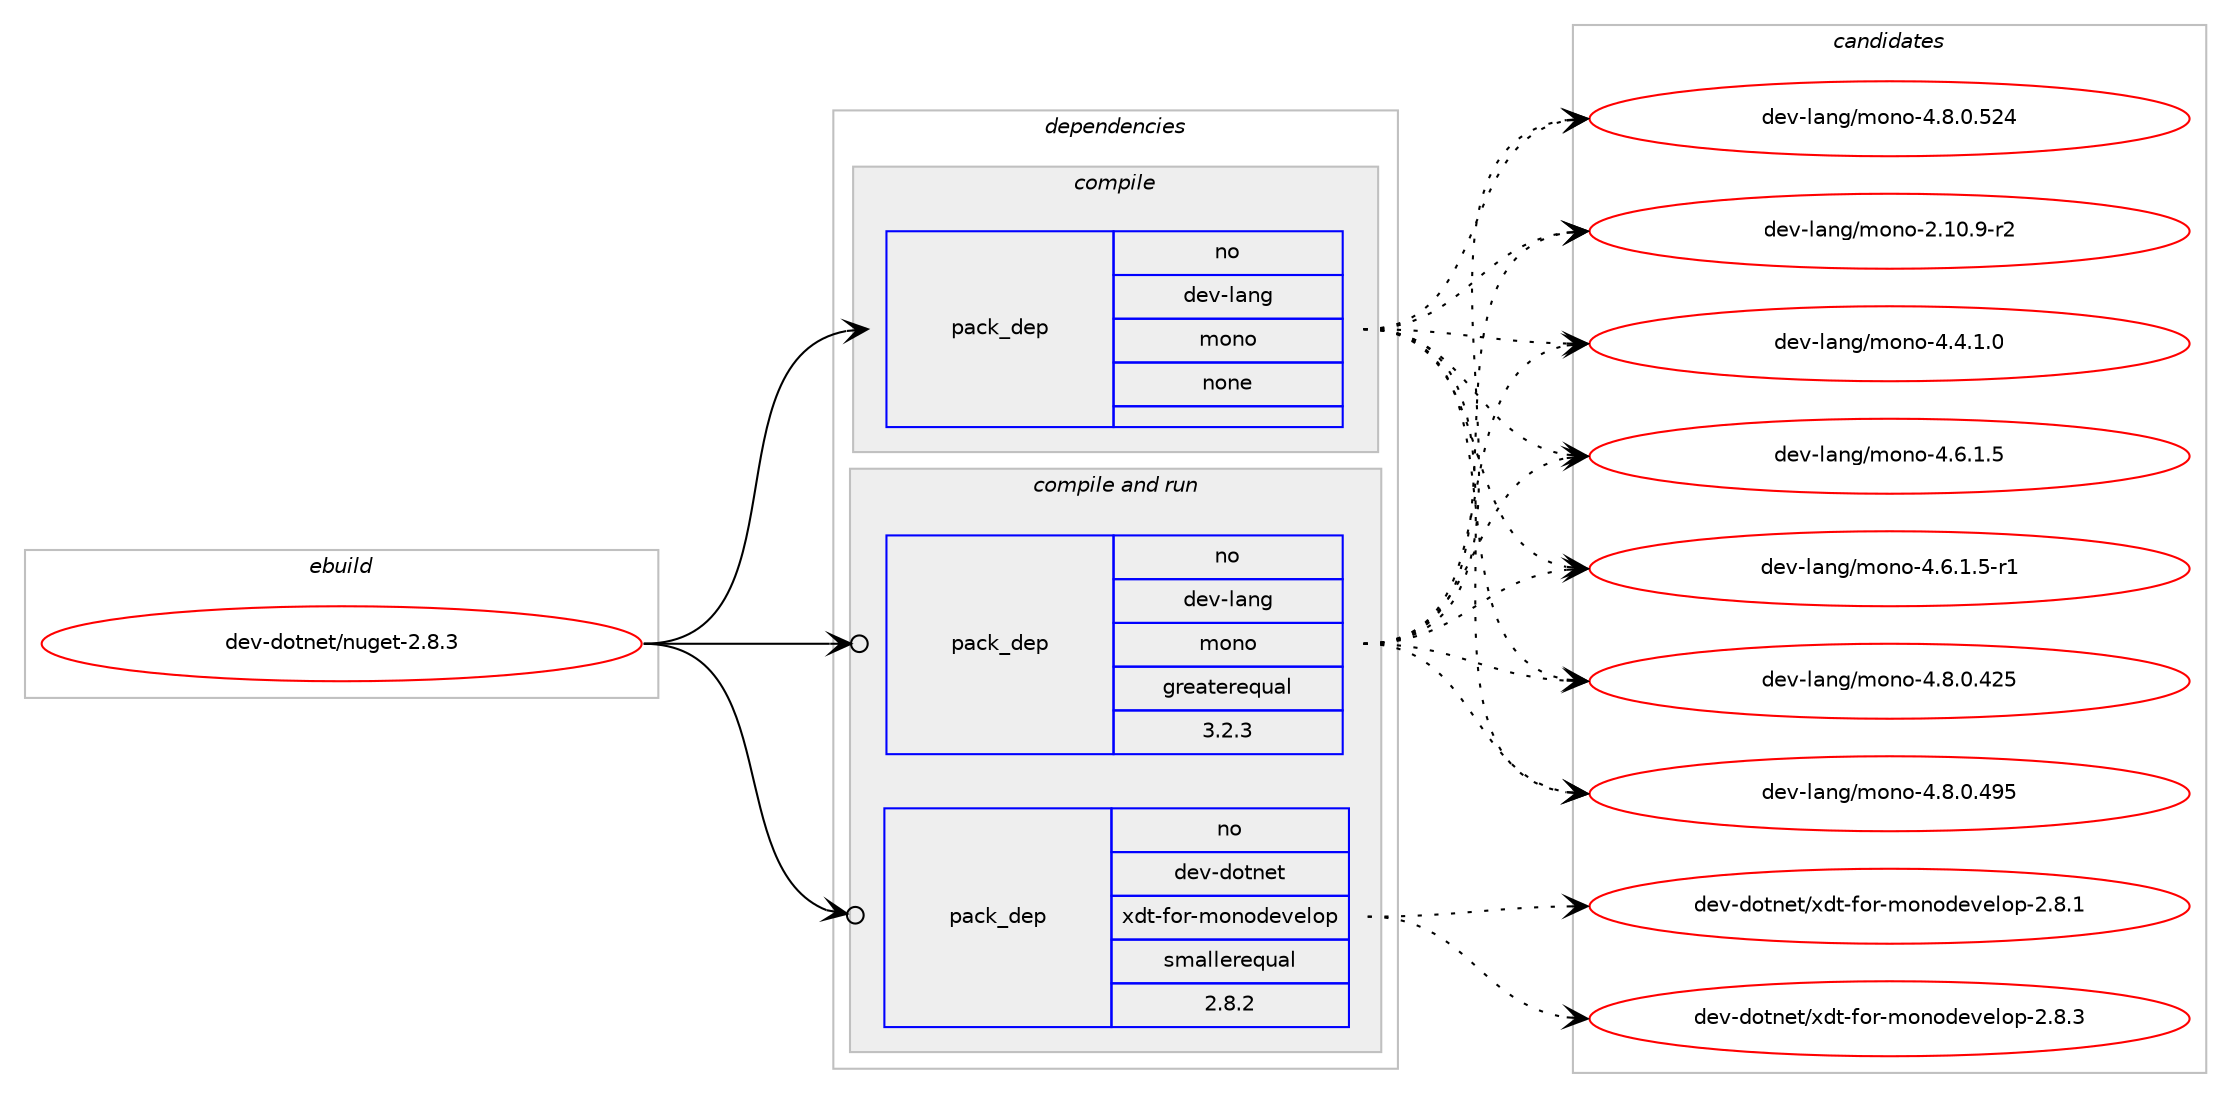 digraph prolog {

# *************
# Graph options
# *************

newrank=true;
concentrate=true;
compound=true;
graph [rankdir=LR,fontname=Helvetica,fontsize=10,ranksep=1.5];#, ranksep=2.5, nodesep=0.2];
edge  [arrowhead=vee];
node  [fontname=Helvetica,fontsize=10];

# **********
# The ebuild
# **********

subgraph cluster_leftcol {
color=gray;
rank=same;
label=<<i>ebuild</i>>;
id [label="dev-dotnet/nuget-2.8.3", color=red, width=4, href="../dev-dotnet/nuget-2.8.3.svg"];
}

# ****************
# The dependencies
# ****************

subgraph cluster_midcol {
color=gray;
label=<<i>dependencies</i>>;
subgraph cluster_compile {
fillcolor="#eeeeee";
style=filled;
label=<<i>compile</i>>;
subgraph pack52541 {
dependency71608 [label=<<TABLE BORDER="0" CELLBORDER="1" CELLSPACING="0" CELLPADDING="4" WIDTH="220"><TR><TD ROWSPAN="6" CELLPADDING="30">pack_dep</TD></TR><TR><TD WIDTH="110">no</TD></TR><TR><TD>dev-lang</TD></TR><TR><TD>mono</TD></TR><TR><TD>none</TD></TR><TR><TD></TD></TR></TABLE>>, shape=none, color=blue];
}
id:e -> dependency71608:w [weight=20,style="solid",arrowhead="vee"];
}
subgraph cluster_compileandrun {
fillcolor="#eeeeee";
style=filled;
label=<<i>compile and run</i>>;
subgraph pack52542 {
dependency71609 [label=<<TABLE BORDER="0" CELLBORDER="1" CELLSPACING="0" CELLPADDING="4" WIDTH="220"><TR><TD ROWSPAN="6" CELLPADDING="30">pack_dep</TD></TR><TR><TD WIDTH="110">no</TD></TR><TR><TD>dev-dotnet</TD></TR><TR><TD>xdt-for-monodevelop</TD></TR><TR><TD>smallerequal</TD></TR><TR><TD>2.8.2</TD></TR></TABLE>>, shape=none, color=blue];
}
id:e -> dependency71609:w [weight=20,style="solid",arrowhead="odotvee"];
subgraph pack52543 {
dependency71610 [label=<<TABLE BORDER="0" CELLBORDER="1" CELLSPACING="0" CELLPADDING="4" WIDTH="220"><TR><TD ROWSPAN="6" CELLPADDING="30">pack_dep</TD></TR><TR><TD WIDTH="110">no</TD></TR><TR><TD>dev-lang</TD></TR><TR><TD>mono</TD></TR><TR><TD>greaterequal</TD></TR><TR><TD>3.2.3</TD></TR></TABLE>>, shape=none, color=blue];
}
id:e -> dependency71610:w [weight=20,style="solid",arrowhead="odotvee"];
}
subgraph cluster_run {
fillcolor="#eeeeee";
style=filled;
label=<<i>run</i>>;
}
}

# **************
# The candidates
# **************

subgraph cluster_choices {
rank=same;
color=gray;
label=<<i>candidates</i>>;

subgraph choice52541 {
color=black;
nodesep=1;
choice100101118451089711010347109111110111455046494846574511450 [label="dev-lang/mono-2.10.9-r2", color=red, width=4,href="../dev-lang/mono-2.10.9-r2.svg"];
choice1001011184510897110103471091111101114552465246494648 [label="dev-lang/mono-4.4.1.0", color=red, width=4,href="../dev-lang/mono-4.4.1.0.svg"];
choice1001011184510897110103471091111101114552465446494653 [label="dev-lang/mono-4.6.1.5", color=red, width=4,href="../dev-lang/mono-4.6.1.5.svg"];
choice10010111845108971101034710911111011145524654464946534511449 [label="dev-lang/mono-4.6.1.5-r1", color=red, width=4,href="../dev-lang/mono-4.6.1.5-r1.svg"];
choice10010111845108971101034710911111011145524656464846525053 [label="dev-lang/mono-4.8.0.425", color=red, width=4,href="../dev-lang/mono-4.8.0.425.svg"];
choice10010111845108971101034710911111011145524656464846525753 [label="dev-lang/mono-4.8.0.495", color=red, width=4,href="../dev-lang/mono-4.8.0.495.svg"];
choice10010111845108971101034710911111011145524656464846535052 [label="dev-lang/mono-4.8.0.524", color=red, width=4,href="../dev-lang/mono-4.8.0.524.svg"];
dependency71608:e -> choice100101118451089711010347109111110111455046494846574511450:w [style=dotted,weight="100"];
dependency71608:e -> choice1001011184510897110103471091111101114552465246494648:w [style=dotted,weight="100"];
dependency71608:e -> choice1001011184510897110103471091111101114552465446494653:w [style=dotted,weight="100"];
dependency71608:e -> choice10010111845108971101034710911111011145524654464946534511449:w [style=dotted,weight="100"];
dependency71608:e -> choice10010111845108971101034710911111011145524656464846525053:w [style=dotted,weight="100"];
dependency71608:e -> choice10010111845108971101034710911111011145524656464846525753:w [style=dotted,weight="100"];
dependency71608:e -> choice10010111845108971101034710911111011145524656464846535052:w [style=dotted,weight="100"];
}
subgraph choice52542 {
color=black;
nodesep=1;
choice10010111845100111116110101116471201001164510211111445109111110111100101118101108111112455046564649 [label="dev-dotnet/xdt-for-monodevelop-2.8.1", color=red, width=4,href="../dev-dotnet/xdt-for-monodevelop-2.8.1.svg"];
choice10010111845100111116110101116471201001164510211111445109111110111100101118101108111112455046564651 [label="dev-dotnet/xdt-for-monodevelop-2.8.3", color=red, width=4,href="../dev-dotnet/xdt-for-monodevelop-2.8.3.svg"];
dependency71609:e -> choice10010111845100111116110101116471201001164510211111445109111110111100101118101108111112455046564649:w [style=dotted,weight="100"];
dependency71609:e -> choice10010111845100111116110101116471201001164510211111445109111110111100101118101108111112455046564651:w [style=dotted,weight="100"];
}
subgraph choice52543 {
color=black;
nodesep=1;
choice100101118451089711010347109111110111455046494846574511450 [label="dev-lang/mono-2.10.9-r2", color=red, width=4,href="../dev-lang/mono-2.10.9-r2.svg"];
choice1001011184510897110103471091111101114552465246494648 [label="dev-lang/mono-4.4.1.0", color=red, width=4,href="../dev-lang/mono-4.4.1.0.svg"];
choice1001011184510897110103471091111101114552465446494653 [label="dev-lang/mono-4.6.1.5", color=red, width=4,href="../dev-lang/mono-4.6.1.5.svg"];
choice10010111845108971101034710911111011145524654464946534511449 [label="dev-lang/mono-4.6.1.5-r1", color=red, width=4,href="../dev-lang/mono-4.6.1.5-r1.svg"];
choice10010111845108971101034710911111011145524656464846525053 [label="dev-lang/mono-4.8.0.425", color=red, width=4,href="../dev-lang/mono-4.8.0.425.svg"];
choice10010111845108971101034710911111011145524656464846525753 [label="dev-lang/mono-4.8.0.495", color=red, width=4,href="../dev-lang/mono-4.8.0.495.svg"];
choice10010111845108971101034710911111011145524656464846535052 [label="dev-lang/mono-4.8.0.524", color=red, width=4,href="../dev-lang/mono-4.8.0.524.svg"];
dependency71610:e -> choice100101118451089711010347109111110111455046494846574511450:w [style=dotted,weight="100"];
dependency71610:e -> choice1001011184510897110103471091111101114552465246494648:w [style=dotted,weight="100"];
dependency71610:e -> choice1001011184510897110103471091111101114552465446494653:w [style=dotted,weight="100"];
dependency71610:e -> choice10010111845108971101034710911111011145524654464946534511449:w [style=dotted,weight="100"];
dependency71610:e -> choice10010111845108971101034710911111011145524656464846525053:w [style=dotted,weight="100"];
dependency71610:e -> choice10010111845108971101034710911111011145524656464846525753:w [style=dotted,weight="100"];
dependency71610:e -> choice10010111845108971101034710911111011145524656464846535052:w [style=dotted,weight="100"];
}
}

}
